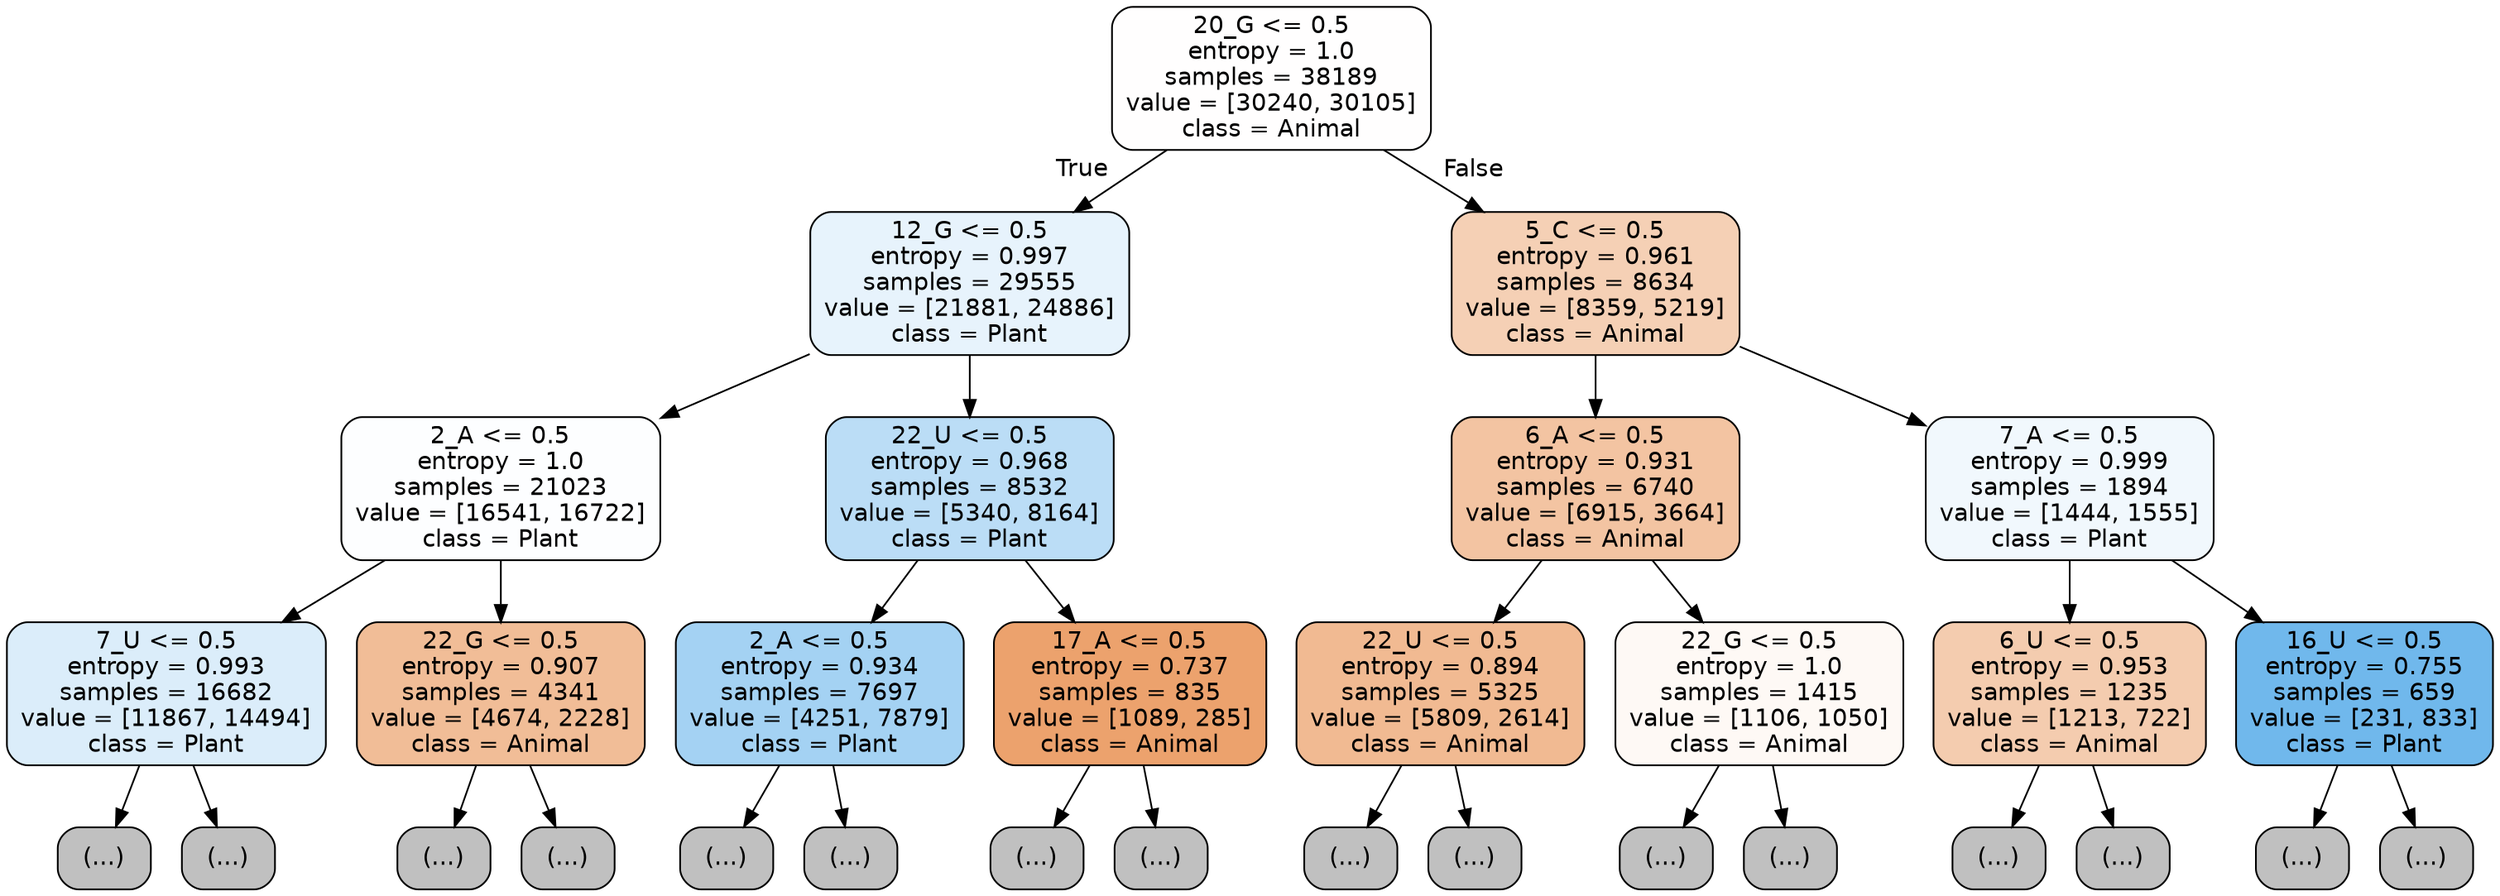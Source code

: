 digraph Tree {
node [shape=box, style="filled, rounded", color="black", fontname="helvetica"] ;
edge [fontname="helvetica"] ;
0 [label="20_G <= 0.5\nentropy = 1.0\nsamples = 38189\nvalue = [30240, 30105]\nclass = Animal", fillcolor="#fffefe"] ;
1 [label="12_G <= 0.5\nentropy = 0.997\nsamples = 29555\nvalue = [21881, 24886]\nclass = Plant", fillcolor="#e7f3fc"] ;
0 -> 1 [labeldistance=2.5, labelangle=45, headlabel="True"] ;
2 [label="2_A <= 0.5\nentropy = 1.0\nsamples = 21023\nvalue = [16541, 16722]\nclass = Plant", fillcolor="#fdfeff"] ;
1 -> 2 ;
3 [label="7_U <= 0.5\nentropy = 0.993\nsamples = 16682\nvalue = [11867, 14494]\nclass = Plant", fillcolor="#dbedfa"] ;
2 -> 3 ;
4 [label="(...)", fillcolor="#C0C0C0"] ;
3 -> 4 ;
5319 [label="(...)", fillcolor="#C0C0C0"] ;
3 -> 5319 ;
7240 [label="22_G <= 0.5\nentropy = 0.907\nsamples = 4341\nvalue = [4674, 2228]\nclass = Animal", fillcolor="#f1bd97"] ;
2 -> 7240 ;
7241 [label="(...)", fillcolor="#C0C0C0"] ;
7240 -> 7241 ;
9248 [label="(...)", fillcolor="#C0C0C0"] ;
7240 -> 9248 ;
9575 [label="22_U <= 0.5\nentropy = 0.968\nsamples = 8532\nvalue = [5340, 8164]\nclass = Plant", fillcolor="#bbddf6"] ;
1 -> 9575 ;
9576 [label="2_A <= 0.5\nentropy = 0.934\nsamples = 7697\nvalue = [4251, 7879]\nclass = Plant", fillcolor="#a4d2f3"] ;
9575 -> 9576 ;
9577 [label="(...)", fillcolor="#C0C0C0"] ;
9576 -> 9577 ;
11658 [label="(...)", fillcolor="#C0C0C0"] ;
9576 -> 11658 ;
12383 [label="17_A <= 0.5\nentropy = 0.737\nsamples = 835\nvalue = [1089, 285]\nclass = Animal", fillcolor="#eca26d"] ;
9575 -> 12383 ;
12384 [label="(...)", fillcolor="#C0C0C0"] ;
12383 -> 12384 ;
12663 [label="(...)", fillcolor="#C0C0C0"] ;
12383 -> 12663 ;
12754 [label="5_C <= 0.5\nentropy = 0.961\nsamples = 8634\nvalue = [8359, 5219]\nclass = Animal", fillcolor="#f5d0b5"] ;
0 -> 12754 [labeldistance=2.5, labelangle=-45, headlabel="False"] ;
12755 [label="6_A <= 0.5\nentropy = 0.931\nsamples = 6740\nvalue = [6915, 3664]\nclass = Animal", fillcolor="#f3c4a2"] ;
12754 -> 12755 ;
12756 [label="22_U <= 0.5\nentropy = 0.894\nsamples = 5325\nvalue = [5809, 2614]\nclass = Animal", fillcolor="#f1ba92"] ;
12755 -> 12756 ;
12757 [label="(...)", fillcolor="#C0C0C0"] ;
12756 -> 12757 ;
15048 [label="(...)", fillcolor="#C0C0C0"] ;
12756 -> 15048 ;
15371 [label="22_G <= 0.5\nentropy = 1.0\nsamples = 1415\nvalue = [1106, 1050]\nclass = Animal", fillcolor="#fef9f5"] ;
12755 -> 15371 ;
15372 [label="(...)", fillcolor="#C0C0C0"] ;
15371 -> 15372 ;
16049 [label="(...)", fillcolor="#C0C0C0"] ;
15371 -> 16049 ;
16114 [label="7_A <= 0.5\nentropy = 0.999\nsamples = 1894\nvalue = [1444, 1555]\nclass = Plant", fillcolor="#f1f8fd"] ;
12754 -> 16114 ;
16115 [label="6_U <= 0.5\nentropy = 0.953\nsamples = 1235\nvalue = [1213, 722]\nclass = Animal", fillcolor="#f4ccaf"] ;
16114 -> 16115 ;
16116 [label="(...)", fillcolor="#C0C0C0"] ;
16115 -> 16116 ;
16585 [label="(...)", fillcolor="#C0C0C0"] ;
16115 -> 16585 ;
16782 [label="16_U <= 0.5\nentropy = 0.755\nsamples = 659\nvalue = [231, 833]\nclass = Plant", fillcolor="#70b8ec"] ;
16114 -> 16782 ;
16783 [label="(...)", fillcolor="#C0C0C0"] ;
16782 -> 16783 ;
16930 [label="(...)", fillcolor="#C0C0C0"] ;
16782 -> 16930 ;
}